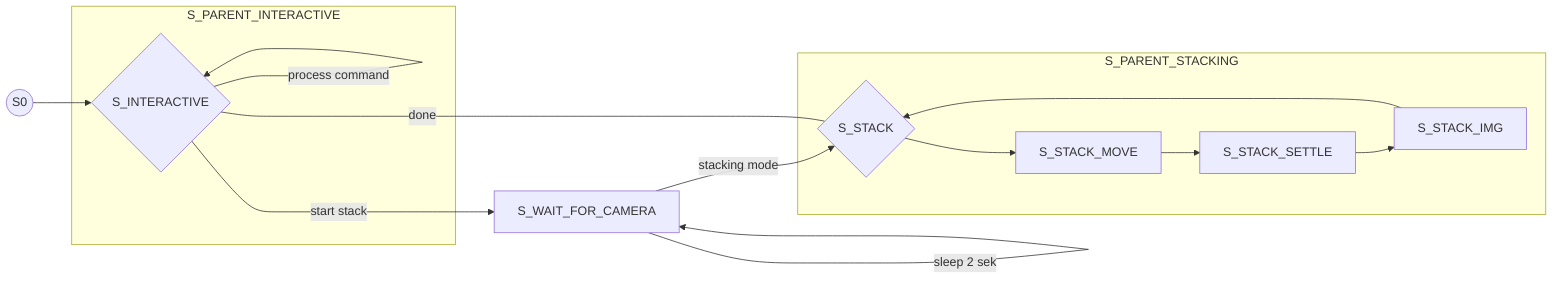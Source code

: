 flowchart LR;
    S0((S0));

    S_WAIT_FOR_CAMERA;

    subgraph S_PARENT_INTERACTIVE
      S_INTERACTIVE{S_INTERACTIVE}
    end
    
    subgraph S_PARENT_STACKING;
      S_STACK{S_STACK}
      S_STACK_MOVE;
      S_STACK_SETTLE;
      S_STACK_IMG;
    end

    S0 --> S_INTERACTIVE;
    S_INTERACTIVE -->|process command| S_INTERACTIVE;
    S_INTERACTIVE -->|start stack| S_WAIT_FOR_CAMERA;
    S_WAIT_FOR_CAMERA -->|sleep 2 sek| S_WAIT_FOR_CAMERA;
    S_WAIT_FOR_CAMERA -->|stacking mode| S_STACK;
    S_INTERACTIVE <-----|done| S_STACK;
    S_STACK_MOVE --> S_STACK_SETTLE;
    S_STACK_SETTLE --> S_STACK_IMG;
    S_STACK_IMG --> S_STACK;
    S_STACK --> S_STACK_MOVE;
